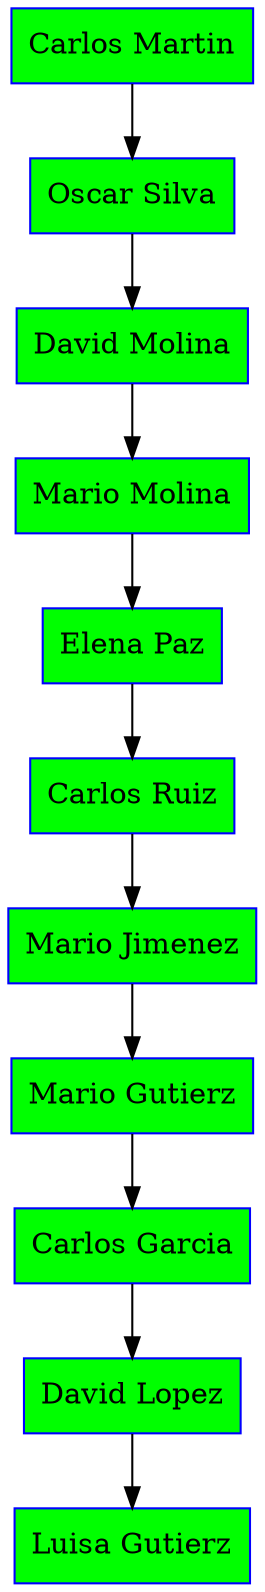  digraph Tops {
     node [shape=box, style=filled, color=blue, fillcolor=green];
     "Node           1 " [label="Carlos Martin"];
     "Node           1 " -> "Node           2 ";
     "Node           2 " [label="Oscar Silva"];
     "Node           2 " -> "Node           3 ";
     "Node           3 " [label="David Molina"];
     "Node           3 " -> "Node           4 ";
     "Node           4 " [label="Mario Molina"];
     "Node           4 " -> "Node           5 ";
     "Node           5 " [label="Elena Paz"];
     "Node           5 " -> "Node           6 ";
     "Node           6 " [label="Carlos Ruiz"];
     "Node           6 " -> "Node           7 ";
     "Node           7 " [label="Mario Jimenez"];
     "Node           7 " -> "Node           8 ";
     "Node           8 " [label="Mario Gutierz"];
     "Node           8 " -> "Node           9 ";
     "Node           9 " [label="Carlos Garcia"];
     "Node           9 " -> "Node          10 ";
     "Node          10 " [label="David Lopez"];
     "Node          10 " -> "Node          11 ";
     "Node          11 " [label="Luisa Gutierz"];
 }
